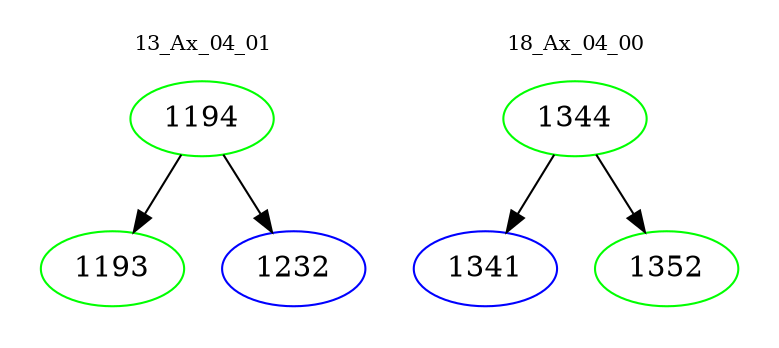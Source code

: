 digraph{
subgraph cluster_0 {
color = white
label = "13_Ax_04_01";
fontsize=10;
T0_1194 [label="1194", color="green"]
T0_1194 -> T0_1193 [color="black"]
T0_1193 [label="1193", color="green"]
T0_1194 -> T0_1232 [color="black"]
T0_1232 [label="1232", color="blue"]
}
subgraph cluster_1 {
color = white
label = "18_Ax_04_00";
fontsize=10;
T1_1344 [label="1344", color="green"]
T1_1344 -> T1_1341 [color="black"]
T1_1341 [label="1341", color="blue"]
T1_1344 -> T1_1352 [color="black"]
T1_1352 [label="1352", color="green"]
}
}
